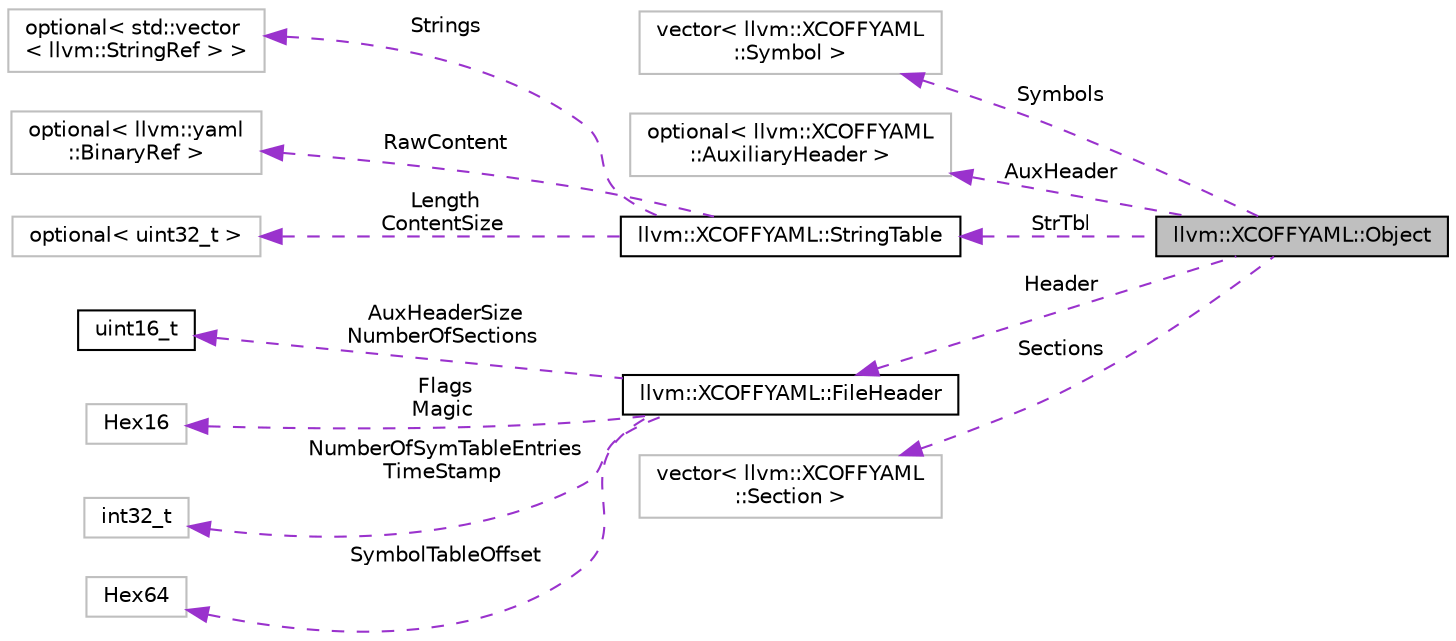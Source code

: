 digraph "llvm::XCOFFYAML::Object"
{
 // LATEX_PDF_SIZE
  bgcolor="transparent";
  edge [fontname="Helvetica",fontsize="10",labelfontname="Helvetica",labelfontsize="10"];
  node [fontname="Helvetica",fontsize="10",shape=record];
  rankdir="LR";
  Node1 [label="llvm::XCOFFYAML::Object",height=0.2,width=0.4,color="black", fillcolor="grey75", style="filled", fontcolor="black",tooltip=" "];
  Node2 -> Node1 [dir="back",color="darkorchid3",fontsize="10",style="dashed",label=" Symbols" ,fontname="Helvetica"];
  Node2 [label="vector\< llvm::XCOFFYAML\l::Symbol \>",height=0.2,width=0.4,color="grey75",tooltip=" "];
  Node3 -> Node1 [dir="back",color="darkorchid3",fontsize="10",style="dashed",label=" AuxHeader" ,fontname="Helvetica"];
  Node3 [label="optional\< llvm::XCOFFYAML\l::AuxiliaryHeader \>",height=0.2,width=0.4,color="grey75",tooltip=" "];
  Node4 -> Node1 [dir="back",color="darkorchid3",fontsize="10",style="dashed",label=" StrTbl" ,fontname="Helvetica"];
  Node4 [label="llvm::XCOFFYAML::StringTable",height=0.2,width=0.4,color="black",URL="$structllvm_1_1XCOFFYAML_1_1StringTable.html",tooltip=" "];
  Node5 -> Node4 [dir="back",color="darkorchid3",fontsize="10",style="dashed",label=" Strings" ,fontname="Helvetica"];
  Node5 [label="optional\< std::vector\l\< llvm::StringRef \> \>",height=0.2,width=0.4,color="grey75",tooltip=" "];
  Node6 -> Node4 [dir="back",color="darkorchid3",fontsize="10",style="dashed",label=" RawContent" ,fontname="Helvetica"];
  Node6 [label="optional\< llvm::yaml\l::BinaryRef \>",height=0.2,width=0.4,color="grey75",tooltip=" "];
  Node7 -> Node4 [dir="back",color="darkorchid3",fontsize="10",style="dashed",label=" Length\nContentSize" ,fontname="Helvetica"];
  Node7 [label="optional\< uint32_t \>",height=0.2,width=0.4,color="grey75",tooltip=" "];
  Node8 -> Node1 [dir="back",color="darkorchid3",fontsize="10",style="dashed",label=" Header" ,fontname="Helvetica"];
  Node8 [label="llvm::XCOFFYAML::FileHeader",height=0.2,width=0.4,color="black",URL="$structllvm_1_1XCOFFYAML_1_1FileHeader.html",tooltip=" "];
  Node9 -> Node8 [dir="back",color="darkorchid3",fontsize="10",style="dashed",label=" AuxHeaderSize\nNumberOfSections" ,fontname="Helvetica"];
  Node9 [label="uint16_t",height=0.2,width=0.4,color="black",URL="$classuint16__t.html",tooltip=" "];
  Node10 -> Node8 [dir="back",color="darkorchid3",fontsize="10",style="dashed",label=" Flags\nMagic" ,fontname="Helvetica"];
  Node10 [label="Hex16",height=0.2,width=0.4,color="grey75",tooltip=" "];
  Node11 -> Node8 [dir="back",color="darkorchid3",fontsize="10",style="dashed",label=" NumberOfSymTableEntries\nTimeStamp" ,fontname="Helvetica"];
  Node11 [label="int32_t",height=0.2,width=0.4,color="grey75",tooltip=" "];
  Node12 -> Node8 [dir="back",color="darkorchid3",fontsize="10",style="dashed",label=" SymbolTableOffset" ,fontname="Helvetica"];
  Node12 [label="Hex64",height=0.2,width=0.4,color="grey75",tooltip=" "];
  Node13 -> Node1 [dir="back",color="darkorchid3",fontsize="10",style="dashed",label=" Sections" ,fontname="Helvetica"];
  Node13 [label="vector\< llvm::XCOFFYAML\l::Section \>",height=0.2,width=0.4,color="grey75",tooltip=" "];
}
